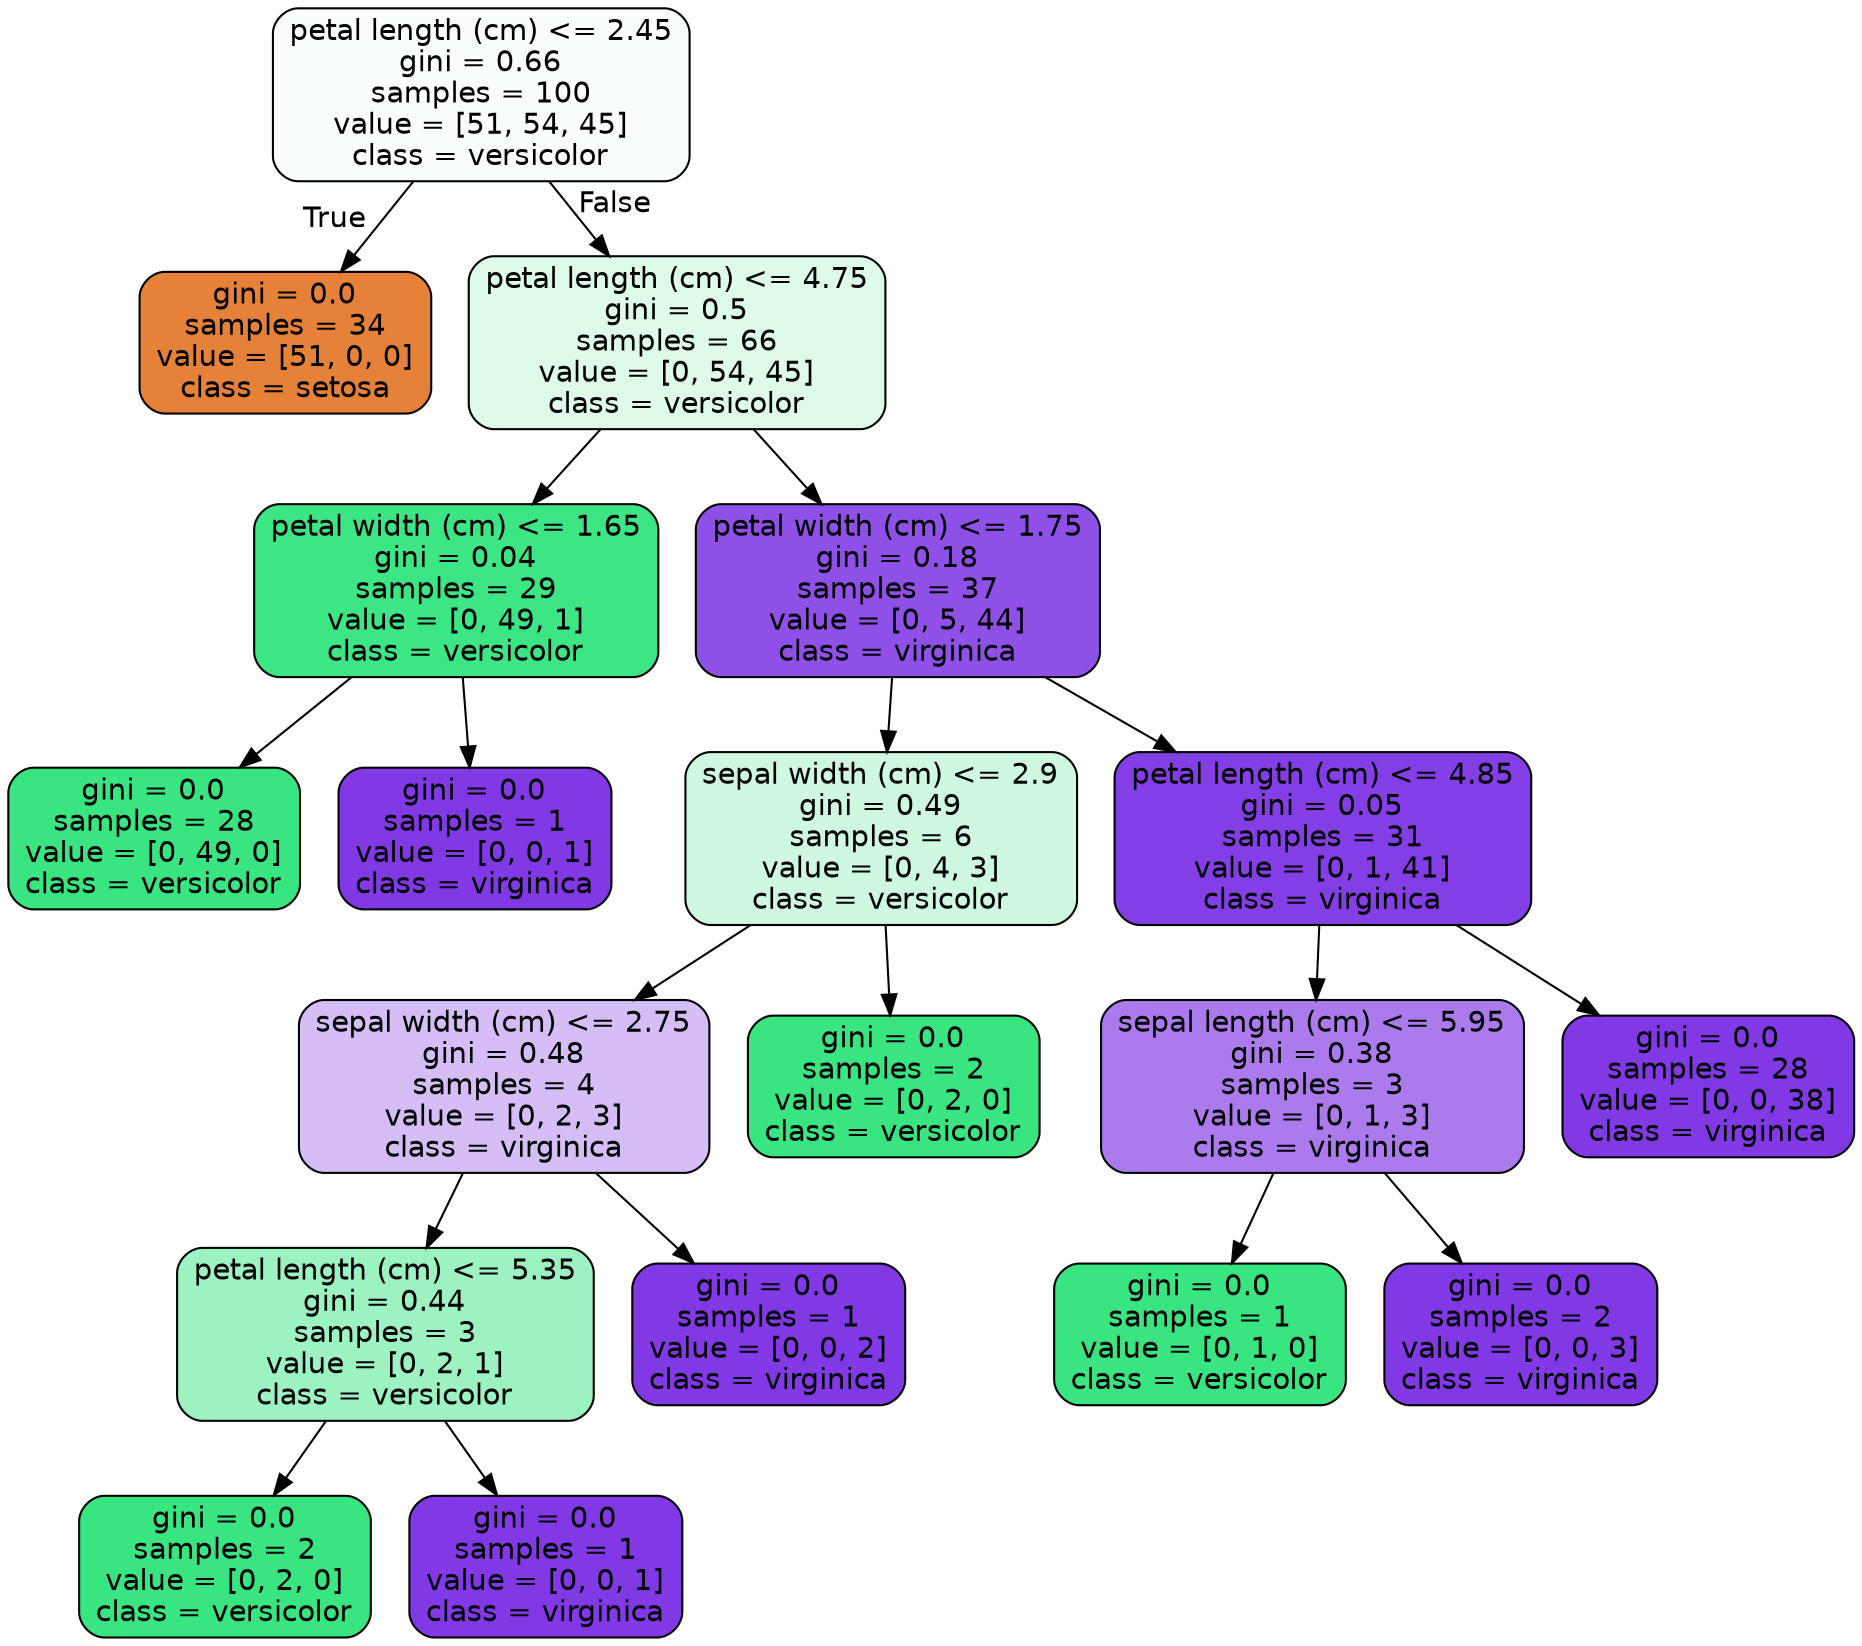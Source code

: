 digraph Tree {
node [shape=box, style="filled, rounded", color="black", fontname=helvetica] ;
edge [fontname=helvetica] ;
0 [label="petal length (cm) <= 2.45\ngini = 0.66\nsamples = 100\nvalue = [51, 54, 45]\nclass = versicolor", fillcolor="#f9fefb"] ;
1 [label="gini = 0.0\nsamples = 34\nvalue = [51, 0, 0]\nclass = setosa", fillcolor="#e58139"] ;
0 -> 1 [labeldistance=2.5, labelangle=45, headlabel="True"] ;
2 [label="petal length (cm) <= 4.75\ngini = 0.5\nsamples = 66\nvalue = [0, 54, 45]\nclass = versicolor", fillcolor="#defbea"] ;
0 -> 2 [labeldistance=2.5, labelangle=-45, headlabel="False"] ;
3 [label="petal width (cm) <= 1.65\ngini = 0.04\nsamples = 29\nvalue = [0, 49, 1]\nclass = versicolor", fillcolor="#3de684"] ;
2 -> 3 ;
4 [label="gini = 0.0\nsamples = 28\nvalue = [0, 49, 0]\nclass = versicolor", fillcolor="#39e581"] ;
3 -> 4 ;
5 [label="gini = 0.0\nsamples = 1\nvalue = [0, 0, 1]\nclass = virginica", fillcolor="#8139e5"] ;
3 -> 5 ;
6 [label="petal width (cm) <= 1.75\ngini = 0.18\nsamples = 37\nvalue = [0, 5, 44]\nclass = virginica", fillcolor="#8f50e8"] ;
2 -> 6 ;
7 [label="sepal width (cm) <= 2.9\ngini = 0.49\nsamples = 6\nvalue = [0, 4, 3]\nclass = versicolor", fillcolor="#cef8e0"] ;
6 -> 7 ;
8 [label="sepal width (cm) <= 2.75\ngini = 0.48\nsamples = 4\nvalue = [0, 2, 3]\nclass = virginica", fillcolor="#d5bdf6"] ;
7 -> 8 ;
9 [label="petal length (cm) <= 5.35\ngini = 0.44\nsamples = 3\nvalue = [0, 2, 1]\nclass = versicolor", fillcolor="#9cf2c0"] ;
8 -> 9 ;
10 [label="gini = 0.0\nsamples = 2\nvalue = [0, 2, 0]\nclass = versicolor", fillcolor="#39e581"] ;
9 -> 10 ;
11 [label="gini = 0.0\nsamples = 1\nvalue = [0, 0, 1]\nclass = virginica", fillcolor="#8139e5"] ;
9 -> 11 ;
12 [label="gini = 0.0\nsamples = 1\nvalue = [0, 0, 2]\nclass = virginica", fillcolor="#8139e5"] ;
8 -> 12 ;
13 [label="gini = 0.0\nsamples = 2\nvalue = [0, 2, 0]\nclass = versicolor", fillcolor="#39e581"] ;
7 -> 13 ;
14 [label="petal length (cm) <= 4.85\ngini = 0.05\nsamples = 31\nvalue = [0, 1, 41]\nclass = virginica", fillcolor="#843ee6"] ;
6 -> 14 ;
15 [label="sepal length (cm) <= 5.95\ngini = 0.38\nsamples = 3\nvalue = [0, 1, 3]\nclass = virginica", fillcolor="#ab7bee"] ;
14 -> 15 ;
16 [label="gini = 0.0\nsamples = 1\nvalue = [0, 1, 0]\nclass = versicolor", fillcolor="#39e581"] ;
15 -> 16 ;
17 [label="gini = 0.0\nsamples = 2\nvalue = [0, 0, 3]\nclass = virginica", fillcolor="#8139e5"] ;
15 -> 17 ;
18 [label="gini = 0.0\nsamples = 28\nvalue = [0, 0, 38]\nclass = virginica", fillcolor="#8139e5"] ;
14 -> 18 ;
}